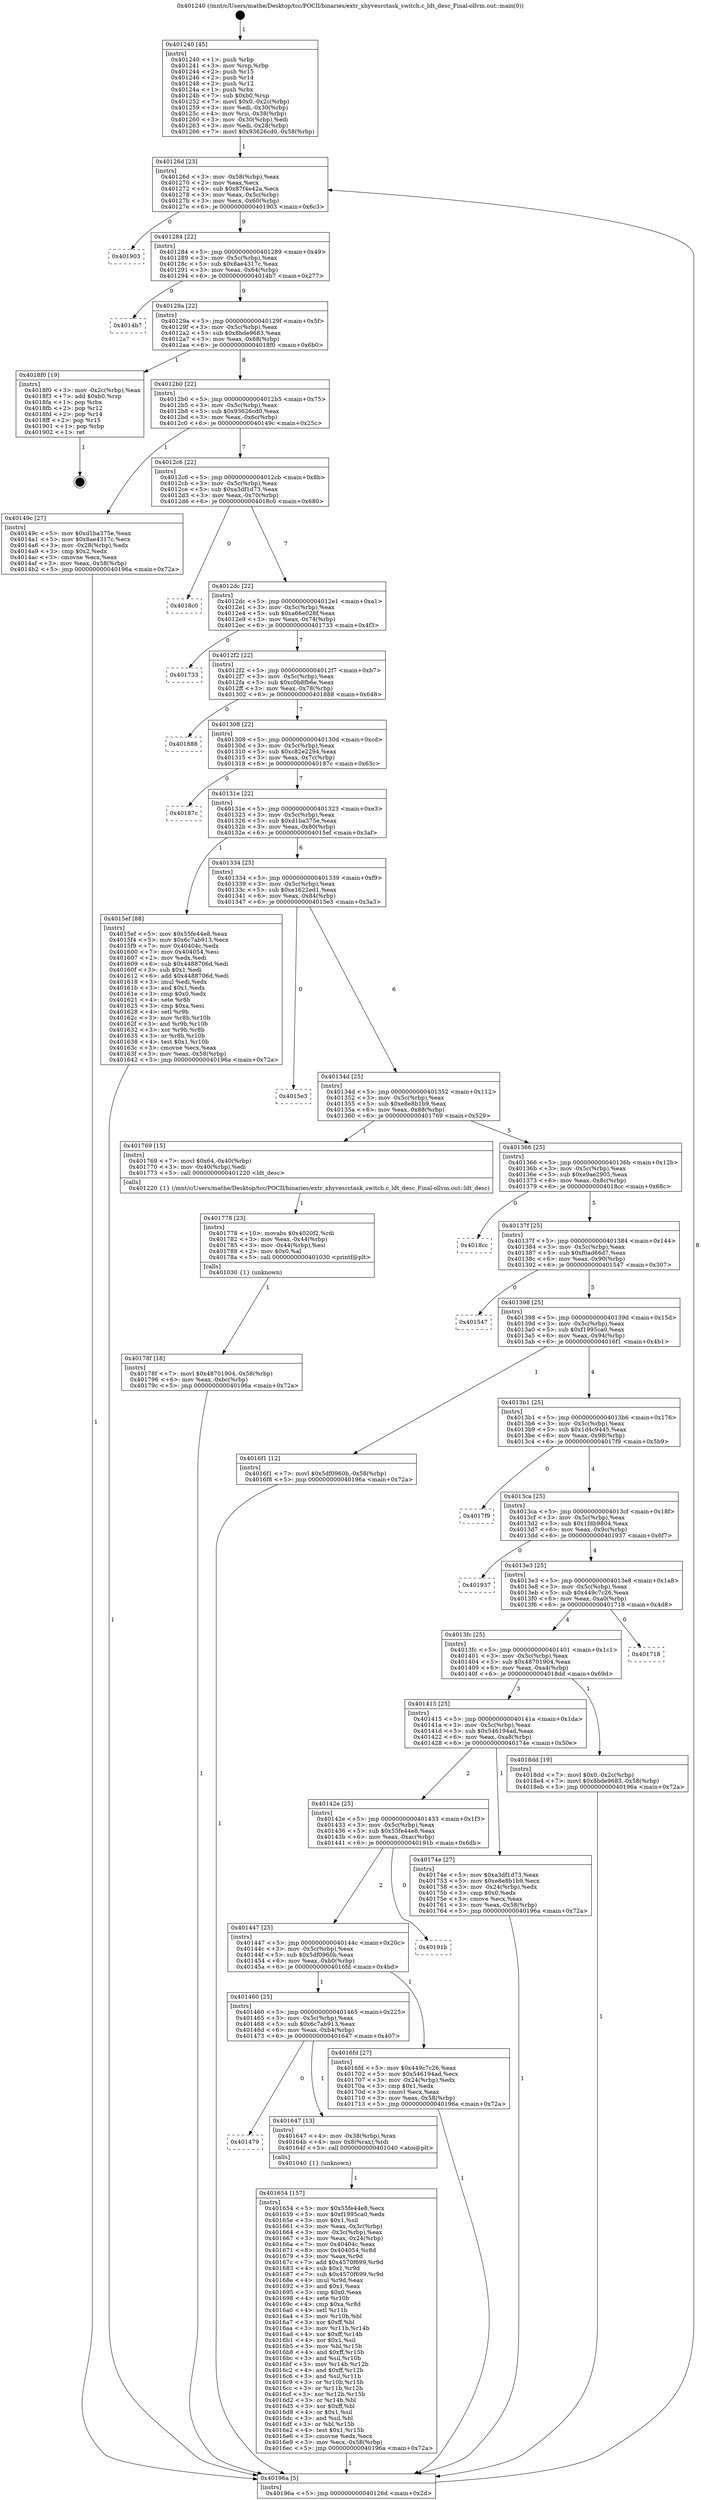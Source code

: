 digraph "0x401240" {
  label = "0x401240 (/mnt/c/Users/mathe/Desktop/tcc/POCII/binaries/extr_xhyvesrctask_switch.c_ldt_desc_Final-ollvm.out::main(0))"
  labelloc = "t"
  node[shape=record]

  Entry [label="",width=0.3,height=0.3,shape=circle,fillcolor=black,style=filled]
  "0x40126d" [label="{
     0x40126d [23]\l
     | [instrs]\l
     &nbsp;&nbsp;0x40126d \<+3\>: mov -0x58(%rbp),%eax\l
     &nbsp;&nbsp;0x401270 \<+2\>: mov %eax,%ecx\l
     &nbsp;&nbsp;0x401272 \<+6\>: sub $0x87f4e42a,%ecx\l
     &nbsp;&nbsp;0x401278 \<+3\>: mov %eax,-0x5c(%rbp)\l
     &nbsp;&nbsp;0x40127b \<+3\>: mov %ecx,-0x60(%rbp)\l
     &nbsp;&nbsp;0x40127e \<+6\>: je 0000000000401903 \<main+0x6c3\>\l
  }"]
  "0x401903" [label="{
     0x401903\l
  }", style=dashed]
  "0x401284" [label="{
     0x401284 [22]\l
     | [instrs]\l
     &nbsp;&nbsp;0x401284 \<+5\>: jmp 0000000000401289 \<main+0x49\>\l
     &nbsp;&nbsp;0x401289 \<+3\>: mov -0x5c(%rbp),%eax\l
     &nbsp;&nbsp;0x40128c \<+5\>: sub $0x8ae4317c,%eax\l
     &nbsp;&nbsp;0x401291 \<+3\>: mov %eax,-0x64(%rbp)\l
     &nbsp;&nbsp;0x401294 \<+6\>: je 00000000004014b7 \<main+0x277\>\l
  }"]
  Exit [label="",width=0.3,height=0.3,shape=circle,fillcolor=black,style=filled,peripheries=2]
  "0x4014b7" [label="{
     0x4014b7\l
  }", style=dashed]
  "0x40129a" [label="{
     0x40129a [22]\l
     | [instrs]\l
     &nbsp;&nbsp;0x40129a \<+5\>: jmp 000000000040129f \<main+0x5f\>\l
     &nbsp;&nbsp;0x40129f \<+3\>: mov -0x5c(%rbp),%eax\l
     &nbsp;&nbsp;0x4012a2 \<+5\>: sub $0x8bde9683,%eax\l
     &nbsp;&nbsp;0x4012a7 \<+3\>: mov %eax,-0x68(%rbp)\l
     &nbsp;&nbsp;0x4012aa \<+6\>: je 00000000004018f0 \<main+0x6b0\>\l
  }"]
  "0x40178f" [label="{
     0x40178f [18]\l
     | [instrs]\l
     &nbsp;&nbsp;0x40178f \<+7\>: movl $0x48701904,-0x58(%rbp)\l
     &nbsp;&nbsp;0x401796 \<+6\>: mov %eax,-0xbc(%rbp)\l
     &nbsp;&nbsp;0x40179c \<+5\>: jmp 000000000040196a \<main+0x72a\>\l
  }"]
  "0x4018f0" [label="{
     0x4018f0 [19]\l
     | [instrs]\l
     &nbsp;&nbsp;0x4018f0 \<+3\>: mov -0x2c(%rbp),%eax\l
     &nbsp;&nbsp;0x4018f3 \<+7\>: add $0xb0,%rsp\l
     &nbsp;&nbsp;0x4018fa \<+1\>: pop %rbx\l
     &nbsp;&nbsp;0x4018fb \<+2\>: pop %r12\l
     &nbsp;&nbsp;0x4018fd \<+2\>: pop %r14\l
     &nbsp;&nbsp;0x4018ff \<+2\>: pop %r15\l
     &nbsp;&nbsp;0x401901 \<+1\>: pop %rbp\l
     &nbsp;&nbsp;0x401902 \<+1\>: ret\l
  }"]
  "0x4012b0" [label="{
     0x4012b0 [22]\l
     | [instrs]\l
     &nbsp;&nbsp;0x4012b0 \<+5\>: jmp 00000000004012b5 \<main+0x75\>\l
     &nbsp;&nbsp;0x4012b5 \<+3\>: mov -0x5c(%rbp),%eax\l
     &nbsp;&nbsp;0x4012b8 \<+5\>: sub $0x93626cd0,%eax\l
     &nbsp;&nbsp;0x4012bd \<+3\>: mov %eax,-0x6c(%rbp)\l
     &nbsp;&nbsp;0x4012c0 \<+6\>: je 000000000040149c \<main+0x25c\>\l
  }"]
  "0x401778" [label="{
     0x401778 [23]\l
     | [instrs]\l
     &nbsp;&nbsp;0x401778 \<+10\>: movabs $0x4020f2,%rdi\l
     &nbsp;&nbsp;0x401782 \<+3\>: mov %eax,-0x44(%rbp)\l
     &nbsp;&nbsp;0x401785 \<+3\>: mov -0x44(%rbp),%esi\l
     &nbsp;&nbsp;0x401788 \<+2\>: mov $0x0,%al\l
     &nbsp;&nbsp;0x40178a \<+5\>: call 0000000000401030 \<printf@plt\>\l
     | [calls]\l
     &nbsp;&nbsp;0x401030 \{1\} (unknown)\l
  }"]
  "0x40149c" [label="{
     0x40149c [27]\l
     | [instrs]\l
     &nbsp;&nbsp;0x40149c \<+5\>: mov $0xd1ba375e,%eax\l
     &nbsp;&nbsp;0x4014a1 \<+5\>: mov $0x8ae4317c,%ecx\l
     &nbsp;&nbsp;0x4014a6 \<+3\>: mov -0x28(%rbp),%edx\l
     &nbsp;&nbsp;0x4014a9 \<+3\>: cmp $0x2,%edx\l
     &nbsp;&nbsp;0x4014ac \<+3\>: cmovne %ecx,%eax\l
     &nbsp;&nbsp;0x4014af \<+3\>: mov %eax,-0x58(%rbp)\l
     &nbsp;&nbsp;0x4014b2 \<+5\>: jmp 000000000040196a \<main+0x72a\>\l
  }"]
  "0x4012c6" [label="{
     0x4012c6 [22]\l
     | [instrs]\l
     &nbsp;&nbsp;0x4012c6 \<+5\>: jmp 00000000004012cb \<main+0x8b\>\l
     &nbsp;&nbsp;0x4012cb \<+3\>: mov -0x5c(%rbp),%eax\l
     &nbsp;&nbsp;0x4012ce \<+5\>: sub $0xa3df1d73,%eax\l
     &nbsp;&nbsp;0x4012d3 \<+3\>: mov %eax,-0x70(%rbp)\l
     &nbsp;&nbsp;0x4012d6 \<+6\>: je 00000000004018c0 \<main+0x680\>\l
  }"]
  "0x40196a" [label="{
     0x40196a [5]\l
     | [instrs]\l
     &nbsp;&nbsp;0x40196a \<+5\>: jmp 000000000040126d \<main+0x2d\>\l
  }"]
  "0x401240" [label="{
     0x401240 [45]\l
     | [instrs]\l
     &nbsp;&nbsp;0x401240 \<+1\>: push %rbp\l
     &nbsp;&nbsp;0x401241 \<+3\>: mov %rsp,%rbp\l
     &nbsp;&nbsp;0x401244 \<+2\>: push %r15\l
     &nbsp;&nbsp;0x401246 \<+2\>: push %r14\l
     &nbsp;&nbsp;0x401248 \<+2\>: push %r12\l
     &nbsp;&nbsp;0x40124a \<+1\>: push %rbx\l
     &nbsp;&nbsp;0x40124b \<+7\>: sub $0xb0,%rsp\l
     &nbsp;&nbsp;0x401252 \<+7\>: movl $0x0,-0x2c(%rbp)\l
     &nbsp;&nbsp;0x401259 \<+3\>: mov %edi,-0x30(%rbp)\l
     &nbsp;&nbsp;0x40125c \<+4\>: mov %rsi,-0x38(%rbp)\l
     &nbsp;&nbsp;0x401260 \<+3\>: mov -0x30(%rbp),%edi\l
     &nbsp;&nbsp;0x401263 \<+3\>: mov %edi,-0x28(%rbp)\l
     &nbsp;&nbsp;0x401266 \<+7\>: movl $0x93626cd0,-0x58(%rbp)\l
  }"]
  "0x401654" [label="{
     0x401654 [157]\l
     | [instrs]\l
     &nbsp;&nbsp;0x401654 \<+5\>: mov $0x55fe44e8,%ecx\l
     &nbsp;&nbsp;0x401659 \<+5\>: mov $0xf1995ca0,%edx\l
     &nbsp;&nbsp;0x40165e \<+3\>: mov $0x1,%sil\l
     &nbsp;&nbsp;0x401661 \<+3\>: mov %eax,-0x3c(%rbp)\l
     &nbsp;&nbsp;0x401664 \<+3\>: mov -0x3c(%rbp),%eax\l
     &nbsp;&nbsp;0x401667 \<+3\>: mov %eax,-0x24(%rbp)\l
     &nbsp;&nbsp;0x40166a \<+7\>: mov 0x40404c,%eax\l
     &nbsp;&nbsp;0x401671 \<+8\>: mov 0x404054,%r8d\l
     &nbsp;&nbsp;0x401679 \<+3\>: mov %eax,%r9d\l
     &nbsp;&nbsp;0x40167c \<+7\>: add $0x4570f699,%r9d\l
     &nbsp;&nbsp;0x401683 \<+4\>: sub $0x1,%r9d\l
     &nbsp;&nbsp;0x401687 \<+7\>: sub $0x4570f699,%r9d\l
     &nbsp;&nbsp;0x40168e \<+4\>: imul %r9d,%eax\l
     &nbsp;&nbsp;0x401692 \<+3\>: and $0x1,%eax\l
     &nbsp;&nbsp;0x401695 \<+3\>: cmp $0x0,%eax\l
     &nbsp;&nbsp;0x401698 \<+4\>: sete %r10b\l
     &nbsp;&nbsp;0x40169c \<+4\>: cmp $0xa,%r8d\l
     &nbsp;&nbsp;0x4016a0 \<+4\>: setl %r11b\l
     &nbsp;&nbsp;0x4016a4 \<+3\>: mov %r10b,%bl\l
     &nbsp;&nbsp;0x4016a7 \<+3\>: xor $0xff,%bl\l
     &nbsp;&nbsp;0x4016aa \<+3\>: mov %r11b,%r14b\l
     &nbsp;&nbsp;0x4016ad \<+4\>: xor $0xff,%r14b\l
     &nbsp;&nbsp;0x4016b1 \<+4\>: xor $0x1,%sil\l
     &nbsp;&nbsp;0x4016b5 \<+3\>: mov %bl,%r15b\l
     &nbsp;&nbsp;0x4016b8 \<+4\>: and $0xff,%r15b\l
     &nbsp;&nbsp;0x4016bc \<+3\>: and %sil,%r10b\l
     &nbsp;&nbsp;0x4016bf \<+3\>: mov %r14b,%r12b\l
     &nbsp;&nbsp;0x4016c2 \<+4\>: and $0xff,%r12b\l
     &nbsp;&nbsp;0x4016c6 \<+3\>: and %sil,%r11b\l
     &nbsp;&nbsp;0x4016c9 \<+3\>: or %r10b,%r15b\l
     &nbsp;&nbsp;0x4016cc \<+3\>: or %r11b,%r12b\l
     &nbsp;&nbsp;0x4016cf \<+3\>: xor %r12b,%r15b\l
     &nbsp;&nbsp;0x4016d2 \<+3\>: or %r14b,%bl\l
     &nbsp;&nbsp;0x4016d5 \<+3\>: xor $0xff,%bl\l
     &nbsp;&nbsp;0x4016d8 \<+4\>: or $0x1,%sil\l
     &nbsp;&nbsp;0x4016dc \<+3\>: and %sil,%bl\l
     &nbsp;&nbsp;0x4016df \<+3\>: or %bl,%r15b\l
     &nbsp;&nbsp;0x4016e2 \<+4\>: test $0x1,%r15b\l
     &nbsp;&nbsp;0x4016e6 \<+3\>: cmovne %edx,%ecx\l
     &nbsp;&nbsp;0x4016e9 \<+3\>: mov %ecx,-0x58(%rbp)\l
     &nbsp;&nbsp;0x4016ec \<+5\>: jmp 000000000040196a \<main+0x72a\>\l
  }"]
  "0x4018c0" [label="{
     0x4018c0\l
  }", style=dashed]
  "0x4012dc" [label="{
     0x4012dc [22]\l
     | [instrs]\l
     &nbsp;&nbsp;0x4012dc \<+5\>: jmp 00000000004012e1 \<main+0xa1\>\l
     &nbsp;&nbsp;0x4012e1 \<+3\>: mov -0x5c(%rbp),%eax\l
     &nbsp;&nbsp;0x4012e4 \<+5\>: sub $0xa66e028f,%eax\l
     &nbsp;&nbsp;0x4012e9 \<+3\>: mov %eax,-0x74(%rbp)\l
     &nbsp;&nbsp;0x4012ec \<+6\>: je 0000000000401733 \<main+0x4f3\>\l
  }"]
  "0x401479" [label="{
     0x401479\l
  }", style=dashed]
  "0x401733" [label="{
     0x401733\l
  }", style=dashed]
  "0x4012f2" [label="{
     0x4012f2 [22]\l
     | [instrs]\l
     &nbsp;&nbsp;0x4012f2 \<+5\>: jmp 00000000004012f7 \<main+0xb7\>\l
     &nbsp;&nbsp;0x4012f7 \<+3\>: mov -0x5c(%rbp),%eax\l
     &nbsp;&nbsp;0x4012fa \<+5\>: sub $0xc0b8fb6e,%eax\l
     &nbsp;&nbsp;0x4012ff \<+3\>: mov %eax,-0x78(%rbp)\l
     &nbsp;&nbsp;0x401302 \<+6\>: je 0000000000401888 \<main+0x648\>\l
  }"]
  "0x401647" [label="{
     0x401647 [13]\l
     | [instrs]\l
     &nbsp;&nbsp;0x401647 \<+4\>: mov -0x38(%rbp),%rax\l
     &nbsp;&nbsp;0x40164b \<+4\>: mov 0x8(%rax),%rdi\l
     &nbsp;&nbsp;0x40164f \<+5\>: call 0000000000401040 \<atoi@plt\>\l
     | [calls]\l
     &nbsp;&nbsp;0x401040 \{1\} (unknown)\l
  }"]
  "0x401888" [label="{
     0x401888\l
  }", style=dashed]
  "0x401308" [label="{
     0x401308 [22]\l
     | [instrs]\l
     &nbsp;&nbsp;0x401308 \<+5\>: jmp 000000000040130d \<main+0xcd\>\l
     &nbsp;&nbsp;0x40130d \<+3\>: mov -0x5c(%rbp),%eax\l
     &nbsp;&nbsp;0x401310 \<+5\>: sub $0xc82e2294,%eax\l
     &nbsp;&nbsp;0x401315 \<+3\>: mov %eax,-0x7c(%rbp)\l
     &nbsp;&nbsp;0x401318 \<+6\>: je 000000000040187c \<main+0x63c\>\l
  }"]
  "0x401460" [label="{
     0x401460 [25]\l
     | [instrs]\l
     &nbsp;&nbsp;0x401460 \<+5\>: jmp 0000000000401465 \<main+0x225\>\l
     &nbsp;&nbsp;0x401465 \<+3\>: mov -0x5c(%rbp),%eax\l
     &nbsp;&nbsp;0x401468 \<+5\>: sub $0x6c7ab913,%eax\l
     &nbsp;&nbsp;0x40146d \<+6\>: mov %eax,-0xb4(%rbp)\l
     &nbsp;&nbsp;0x401473 \<+6\>: je 0000000000401647 \<main+0x407\>\l
  }"]
  "0x40187c" [label="{
     0x40187c\l
  }", style=dashed]
  "0x40131e" [label="{
     0x40131e [22]\l
     | [instrs]\l
     &nbsp;&nbsp;0x40131e \<+5\>: jmp 0000000000401323 \<main+0xe3\>\l
     &nbsp;&nbsp;0x401323 \<+3\>: mov -0x5c(%rbp),%eax\l
     &nbsp;&nbsp;0x401326 \<+5\>: sub $0xd1ba375e,%eax\l
     &nbsp;&nbsp;0x40132b \<+3\>: mov %eax,-0x80(%rbp)\l
     &nbsp;&nbsp;0x40132e \<+6\>: je 00000000004015ef \<main+0x3af\>\l
  }"]
  "0x4016fd" [label="{
     0x4016fd [27]\l
     | [instrs]\l
     &nbsp;&nbsp;0x4016fd \<+5\>: mov $0x449c7c26,%eax\l
     &nbsp;&nbsp;0x401702 \<+5\>: mov $0x546194ad,%ecx\l
     &nbsp;&nbsp;0x401707 \<+3\>: mov -0x24(%rbp),%edx\l
     &nbsp;&nbsp;0x40170a \<+3\>: cmp $0x1,%edx\l
     &nbsp;&nbsp;0x40170d \<+3\>: cmovl %ecx,%eax\l
     &nbsp;&nbsp;0x401710 \<+3\>: mov %eax,-0x58(%rbp)\l
     &nbsp;&nbsp;0x401713 \<+5\>: jmp 000000000040196a \<main+0x72a\>\l
  }"]
  "0x4015ef" [label="{
     0x4015ef [88]\l
     | [instrs]\l
     &nbsp;&nbsp;0x4015ef \<+5\>: mov $0x55fe44e8,%eax\l
     &nbsp;&nbsp;0x4015f4 \<+5\>: mov $0x6c7ab913,%ecx\l
     &nbsp;&nbsp;0x4015f9 \<+7\>: mov 0x40404c,%edx\l
     &nbsp;&nbsp;0x401600 \<+7\>: mov 0x404054,%esi\l
     &nbsp;&nbsp;0x401607 \<+2\>: mov %edx,%edi\l
     &nbsp;&nbsp;0x401609 \<+6\>: sub $0x4488706d,%edi\l
     &nbsp;&nbsp;0x40160f \<+3\>: sub $0x1,%edi\l
     &nbsp;&nbsp;0x401612 \<+6\>: add $0x4488706d,%edi\l
     &nbsp;&nbsp;0x401618 \<+3\>: imul %edi,%edx\l
     &nbsp;&nbsp;0x40161b \<+3\>: and $0x1,%edx\l
     &nbsp;&nbsp;0x40161e \<+3\>: cmp $0x0,%edx\l
     &nbsp;&nbsp;0x401621 \<+4\>: sete %r8b\l
     &nbsp;&nbsp;0x401625 \<+3\>: cmp $0xa,%esi\l
     &nbsp;&nbsp;0x401628 \<+4\>: setl %r9b\l
     &nbsp;&nbsp;0x40162c \<+3\>: mov %r8b,%r10b\l
     &nbsp;&nbsp;0x40162f \<+3\>: and %r9b,%r10b\l
     &nbsp;&nbsp;0x401632 \<+3\>: xor %r9b,%r8b\l
     &nbsp;&nbsp;0x401635 \<+3\>: or %r8b,%r10b\l
     &nbsp;&nbsp;0x401638 \<+4\>: test $0x1,%r10b\l
     &nbsp;&nbsp;0x40163c \<+3\>: cmovne %ecx,%eax\l
     &nbsp;&nbsp;0x40163f \<+3\>: mov %eax,-0x58(%rbp)\l
     &nbsp;&nbsp;0x401642 \<+5\>: jmp 000000000040196a \<main+0x72a\>\l
  }"]
  "0x401334" [label="{
     0x401334 [25]\l
     | [instrs]\l
     &nbsp;&nbsp;0x401334 \<+5\>: jmp 0000000000401339 \<main+0xf9\>\l
     &nbsp;&nbsp;0x401339 \<+3\>: mov -0x5c(%rbp),%eax\l
     &nbsp;&nbsp;0x40133c \<+5\>: sub $0xe1622ed1,%eax\l
     &nbsp;&nbsp;0x401341 \<+6\>: mov %eax,-0x84(%rbp)\l
     &nbsp;&nbsp;0x401347 \<+6\>: je 00000000004015e3 \<main+0x3a3\>\l
  }"]
  "0x401447" [label="{
     0x401447 [25]\l
     | [instrs]\l
     &nbsp;&nbsp;0x401447 \<+5\>: jmp 000000000040144c \<main+0x20c\>\l
     &nbsp;&nbsp;0x40144c \<+3\>: mov -0x5c(%rbp),%eax\l
     &nbsp;&nbsp;0x40144f \<+5\>: sub $0x5df0960b,%eax\l
     &nbsp;&nbsp;0x401454 \<+6\>: mov %eax,-0xb0(%rbp)\l
     &nbsp;&nbsp;0x40145a \<+6\>: je 00000000004016fd \<main+0x4bd\>\l
  }"]
  "0x4015e3" [label="{
     0x4015e3\l
  }", style=dashed]
  "0x40134d" [label="{
     0x40134d [25]\l
     | [instrs]\l
     &nbsp;&nbsp;0x40134d \<+5\>: jmp 0000000000401352 \<main+0x112\>\l
     &nbsp;&nbsp;0x401352 \<+3\>: mov -0x5c(%rbp),%eax\l
     &nbsp;&nbsp;0x401355 \<+5\>: sub $0xe8e8b1b9,%eax\l
     &nbsp;&nbsp;0x40135a \<+6\>: mov %eax,-0x88(%rbp)\l
     &nbsp;&nbsp;0x401360 \<+6\>: je 0000000000401769 \<main+0x529\>\l
  }"]
  "0x40191b" [label="{
     0x40191b\l
  }", style=dashed]
  "0x401769" [label="{
     0x401769 [15]\l
     | [instrs]\l
     &nbsp;&nbsp;0x401769 \<+7\>: movl $0x64,-0x40(%rbp)\l
     &nbsp;&nbsp;0x401770 \<+3\>: mov -0x40(%rbp),%edi\l
     &nbsp;&nbsp;0x401773 \<+5\>: call 0000000000401220 \<ldt_desc\>\l
     | [calls]\l
     &nbsp;&nbsp;0x401220 \{1\} (/mnt/c/Users/mathe/Desktop/tcc/POCII/binaries/extr_xhyvesrctask_switch.c_ldt_desc_Final-ollvm.out::ldt_desc)\l
  }"]
  "0x401366" [label="{
     0x401366 [25]\l
     | [instrs]\l
     &nbsp;&nbsp;0x401366 \<+5\>: jmp 000000000040136b \<main+0x12b\>\l
     &nbsp;&nbsp;0x40136b \<+3\>: mov -0x5c(%rbp),%eax\l
     &nbsp;&nbsp;0x40136e \<+5\>: sub $0xe9ae2905,%eax\l
     &nbsp;&nbsp;0x401373 \<+6\>: mov %eax,-0x8c(%rbp)\l
     &nbsp;&nbsp;0x401379 \<+6\>: je 00000000004018cc \<main+0x68c\>\l
  }"]
  "0x40142e" [label="{
     0x40142e [25]\l
     | [instrs]\l
     &nbsp;&nbsp;0x40142e \<+5\>: jmp 0000000000401433 \<main+0x1f3\>\l
     &nbsp;&nbsp;0x401433 \<+3\>: mov -0x5c(%rbp),%eax\l
     &nbsp;&nbsp;0x401436 \<+5\>: sub $0x55fe44e8,%eax\l
     &nbsp;&nbsp;0x40143b \<+6\>: mov %eax,-0xac(%rbp)\l
     &nbsp;&nbsp;0x401441 \<+6\>: je 000000000040191b \<main+0x6db\>\l
  }"]
  "0x4018cc" [label="{
     0x4018cc\l
  }", style=dashed]
  "0x40137f" [label="{
     0x40137f [25]\l
     | [instrs]\l
     &nbsp;&nbsp;0x40137f \<+5\>: jmp 0000000000401384 \<main+0x144\>\l
     &nbsp;&nbsp;0x401384 \<+3\>: mov -0x5c(%rbp),%eax\l
     &nbsp;&nbsp;0x401387 \<+5\>: sub $0xf0ad66d7,%eax\l
     &nbsp;&nbsp;0x40138c \<+6\>: mov %eax,-0x90(%rbp)\l
     &nbsp;&nbsp;0x401392 \<+6\>: je 0000000000401547 \<main+0x307\>\l
  }"]
  "0x40174e" [label="{
     0x40174e [27]\l
     | [instrs]\l
     &nbsp;&nbsp;0x40174e \<+5\>: mov $0xa3df1d73,%eax\l
     &nbsp;&nbsp;0x401753 \<+5\>: mov $0xe8e8b1b9,%ecx\l
     &nbsp;&nbsp;0x401758 \<+3\>: mov -0x24(%rbp),%edx\l
     &nbsp;&nbsp;0x40175b \<+3\>: cmp $0x0,%edx\l
     &nbsp;&nbsp;0x40175e \<+3\>: cmove %ecx,%eax\l
     &nbsp;&nbsp;0x401761 \<+3\>: mov %eax,-0x58(%rbp)\l
     &nbsp;&nbsp;0x401764 \<+5\>: jmp 000000000040196a \<main+0x72a\>\l
  }"]
  "0x401547" [label="{
     0x401547\l
  }", style=dashed]
  "0x401398" [label="{
     0x401398 [25]\l
     | [instrs]\l
     &nbsp;&nbsp;0x401398 \<+5\>: jmp 000000000040139d \<main+0x15d\>\l
     &nbsp;&nbsp;0x40139d \<+3\>: mov -0x5c(%rbp),%eax\l
     &nbsp;&nbsp;0x4013a0 \<+5\>: sub $0xf1995ca0,%eax\l
     &nbsp;&nbsp;0x4013a5 \<+6\>: mov %eax,-0x94(%rbp)\l
     &nbsp;&nbsp;0x4013ab \<+6\>: je 00000000004016f1 \<main+0x4b1\>\l
  }"]
  "0x401415" [label="{
     0x401415 [25]\l
     | [instrs]\l
     &nbsp;&nbsp;0x401415 \<+5\>: jmp 000000000040141a \<main+0x1da\>\l
     &nbsp;&nbsp;0x40141a \<+3\>: mov -0x5c(%rbp),%eax\l
     &nbsp;&nbsp;0x40141d \<+5\>: sub $0x546194ad,%eax\l
     &nbsp;&nbsp;0x401422 \<+6\>: mov %eax,-0xa8(%rbp)\l
     &nbsp;&nbsp;0x401428 \<+6\>: je 000000000040174e \<main+0x50e\>\l
  }"]
  "0x4016f1" [label="{
     0x4016f1 [12]\l
     | [instrs]\l
     &nbsp;&nbsp;0x4016f1 \<+7\>: movl $0x5df0960b,-0x58(%rbp)\l
     &nbsp;&nbsp;0x4016f8 \<+5\>: jmp 000000000040196a \<main+0x72a\>\l
  }"]
  "0x4013b1" [label="{
     0x4013b1 [25]\l
     | [instrs]\l
     &nbsp;&nbsp;0x4013b1 \<+5\>: jmp 00000000004013b6 \<main+0x176\>\l
     &nbsp;&nbsp;0x4013b6 \<+3\>: mov -0x5c(%rbp),%eax\l
     &nbsp;&nbsp;0x4013b9 \<+5\>: sub $0x1d4c9445,%eax\l
     &nbsp;&nbsp;0x4013be \<+6\>: mov %eax,-0x98(%rbp)\l
     &nbsp;&nbsp;0x4013c4 \<+6\>: je 00000000004017f9 \<main+0x5b9\>\l
  }"]
  "0x4018dd" [label="{
     0x4018dd [19]\l
     | [instrs]\l
     &nbsp;&nbsp;0x4018dd \<+7\>: movl $0x0,-0x2c(%rbp)\l
     &nbsp;&nbsp;0x4018e4 \<+7\>: movl $0x8bde9683,-0x58(%rbp)\l
     &nbsp;&nbsp;0x4018eb \<+5\>: jmp 000000000040196a \<main+0x72a\>\l
  }"]
  "0x4017f9" [label="{
     0x4017f9\l
  }", style=dashed]
  "0x4013ca" [label="{
     0x4013ca [25]\l
     | [instrs]\l
     &nbsp;&nbsp;0x4013ca \<+5\>: jmp 00000000004013cf \<main+0x18f\>\l
     &nbsp;&nbsp;0x4013cf \<+3\>: mov -0x5c(%rbp),%eax\l
     &nbsp;&nbsp;0x4013d2 \<+5\>: sub $0x1fdb9804,%eax\l
     &nbsp;&nbsp;0x4013d7 \<+6\>: mov %eax,-0x9c(%rbp)\l
     &nbsp;&nbsp;0x4013dd \<+6\>: je 0000000000401937 \<main+0x6f7\>\l
  }"]
  "0x4013fc" [label="{
     0x4013fc [25]\l
     | [instrs]\l
     &nbsp;&nbsp;0x4013fc \<+5\>: jmp 0000000000401401 \<main+0x1c1\>\l
     &nbsp;&nbsp;0x401401 \<+3\>: mov -0x5c(%rbp),%eax\l
     &nbsp;&nbsp;0x401404 \<+5\>: sub $0x48701904,%eax\l
     &nbsp;&nbsp;0x401409 \<+6\>: mov %eax,-0xa4(%rbp)\l
     &nbsp;&nbsp;0x40140f \<+6\>: je 00000000004018dd \<main+0x69d\>\l
  }"]
  "0x401937" [label="{
     0x401937\l
  }", style=dashed]
  "0x4013e3" [label="{
     0x4013e3 [25]\l
     | [instrs]\l
     &nbsp;&nbsp;0x4013e3 \<+5\>: jmp 00000000004013e8 \<main+0x1a8\>\l
     &nbsp;&nbsp;0x4013e8 \<+3\>: mov -0x5c(%rbp),%eax\l
     &nbsp;&nbsp;0x4013eb \<+5\>: sub $0x449c7c26,%eax\l
     &nbsp;&nbsp;0x4013f0 \<+6\>: mov %eax,-0xa0(%rbp)\l
     &nbsp;&nbsp;0x4013f6 \<+6\>: je 0000000000401718 \<main+0x4d8\>\l
  }"]
  "0x401718" [label="{
     0x401718\l
  }", style=dashed]
  Entry -> "0x401240" [label=" 1"]
  "0x40126d" -> "0x401903" [label=" 0"]
  "0x40126d" -> "0x401284" [label=" 9"]
  "0x4018f0" -> Exit [label=" 1"]
  "0x401284" -> "0x4014b7" [label=" 0"]
  "0x401284" -> "0x40129a" [label=" 9"]
  "0x4018dd" -> "0x40196a" [label=" 1"]
  "0x40129a" -> "0x4018f0" [label=" 1"]
  "0x40129a" -> "0x4012b0" [label=" 8"]
  "0x40178f" -> "0x40196a" [label=" 1"]
  "0x4012b0" -> "0x40149c" [label=" 1"]
  "0x4012b0" -> "0x4012c6" [label=" 7"]
  "0x40149c" -> "0x40196a" [label=" 1"]
  "0x401240" -> "0x40126d" [label=" 1"]
  "0x40196a" -> "0x40126d" [label=" 8"]
  "0x401778" -> "0x40178f" [label=" 1"]
  "0x4012c6" -> "0x4018c0" [label=" 0"]
  "0x4012c6" -> "0x4012dc" [label=" 7"]
  "0x401769" -> "0x401778" [label=" 1"]
  "0x4012dc" -> "0x401733" [label=" 0"]
  "0x4012dc" -> "0x4012f2" [label=" 7"]
  "0x40174e" -> "0x40196a" [label=" 1"]
  "0x4012f2" -> "0x401888" [label=" 0"]
  "0x4012f2" -> "0x401308" [label=" 7"]
  "0x4016fd" -> "0x40196a" [label=" 1"]
  "0x401308" -> "0x40187c" [label=" 0"]
  "0x401308" -> "0x40131e" [label=" 7"]
  "0x401654" -> "0x40196a" [label=" 1"]
  "0x40131e" -> "0x4015ef" [label=" 1"]
  "0x40131e" -> "0x401334" [label=" 6"]
  "0x4015ef" -> "0x40196a" [label=" 1"]
  "0x401647" -> "0x401654" [label=" 1"]
  "0x401334" -> "0x4015e3" [label=" 0"]
  "0x401334" -> "0x40134d" [label=" 6"]
  "0x401460" -> "0x401647" [label=" 1"]
  "0x40134d" -> "0x401769" [label=" 1"]
  "0x40134d" -> "0x401366" [label=" 5"]
  "0x4016f1" -> "0x40196a" [label=" 1"]
  "0x401366" -> "0x4018cc" [label=" 0"]
  "0x401366" -> "0x40137f" [label=" 5"]
  "0x401447" -> "0x4016fd" [label=" 1"]
  "0x40137f" -> "0x401547" [label=" 0"]
  "0x40137f" -> "0x401398" [label=" 5"]
  "0x401460" -> "0x401479" [label=" 0"]
  "0x401398" -> "0x4016f1" [label=" 1"]
  "0x401398" -> "0x4013b1" [label=" 4"]
  "0x40142e" -> "0x40191b" [label=" 0"]
  "0x4013b1" -> "0x4017f9" [label=" 0"]
  "0x4013b1" -> "0x4013ca" [label=" 4"]
  "0x401447" -> "0x401460" [label=" 1"]
  "0x4013ca" -> "0x401937" [label=" 0"]
  "0x4013ca" -> "0x4013e3" [label=" 4"]
  "0x401415" -> "0x40174e" [label=" 1"]
  "0x4013e3" -> "0x401718" [label=" 0"]
  "0x4013e3" -> "0x4013fc" [label=" 4"]
  "0x401415" -> "0x40142e" [label=" 2"]
  "0x4013fc" -> "0x4018dd" [label=" 1"]
  "0x4013fc" -> "0x401415" [label=" 3"]
  "0x40142e" -> "0x401447" [label=" 2"]
}
